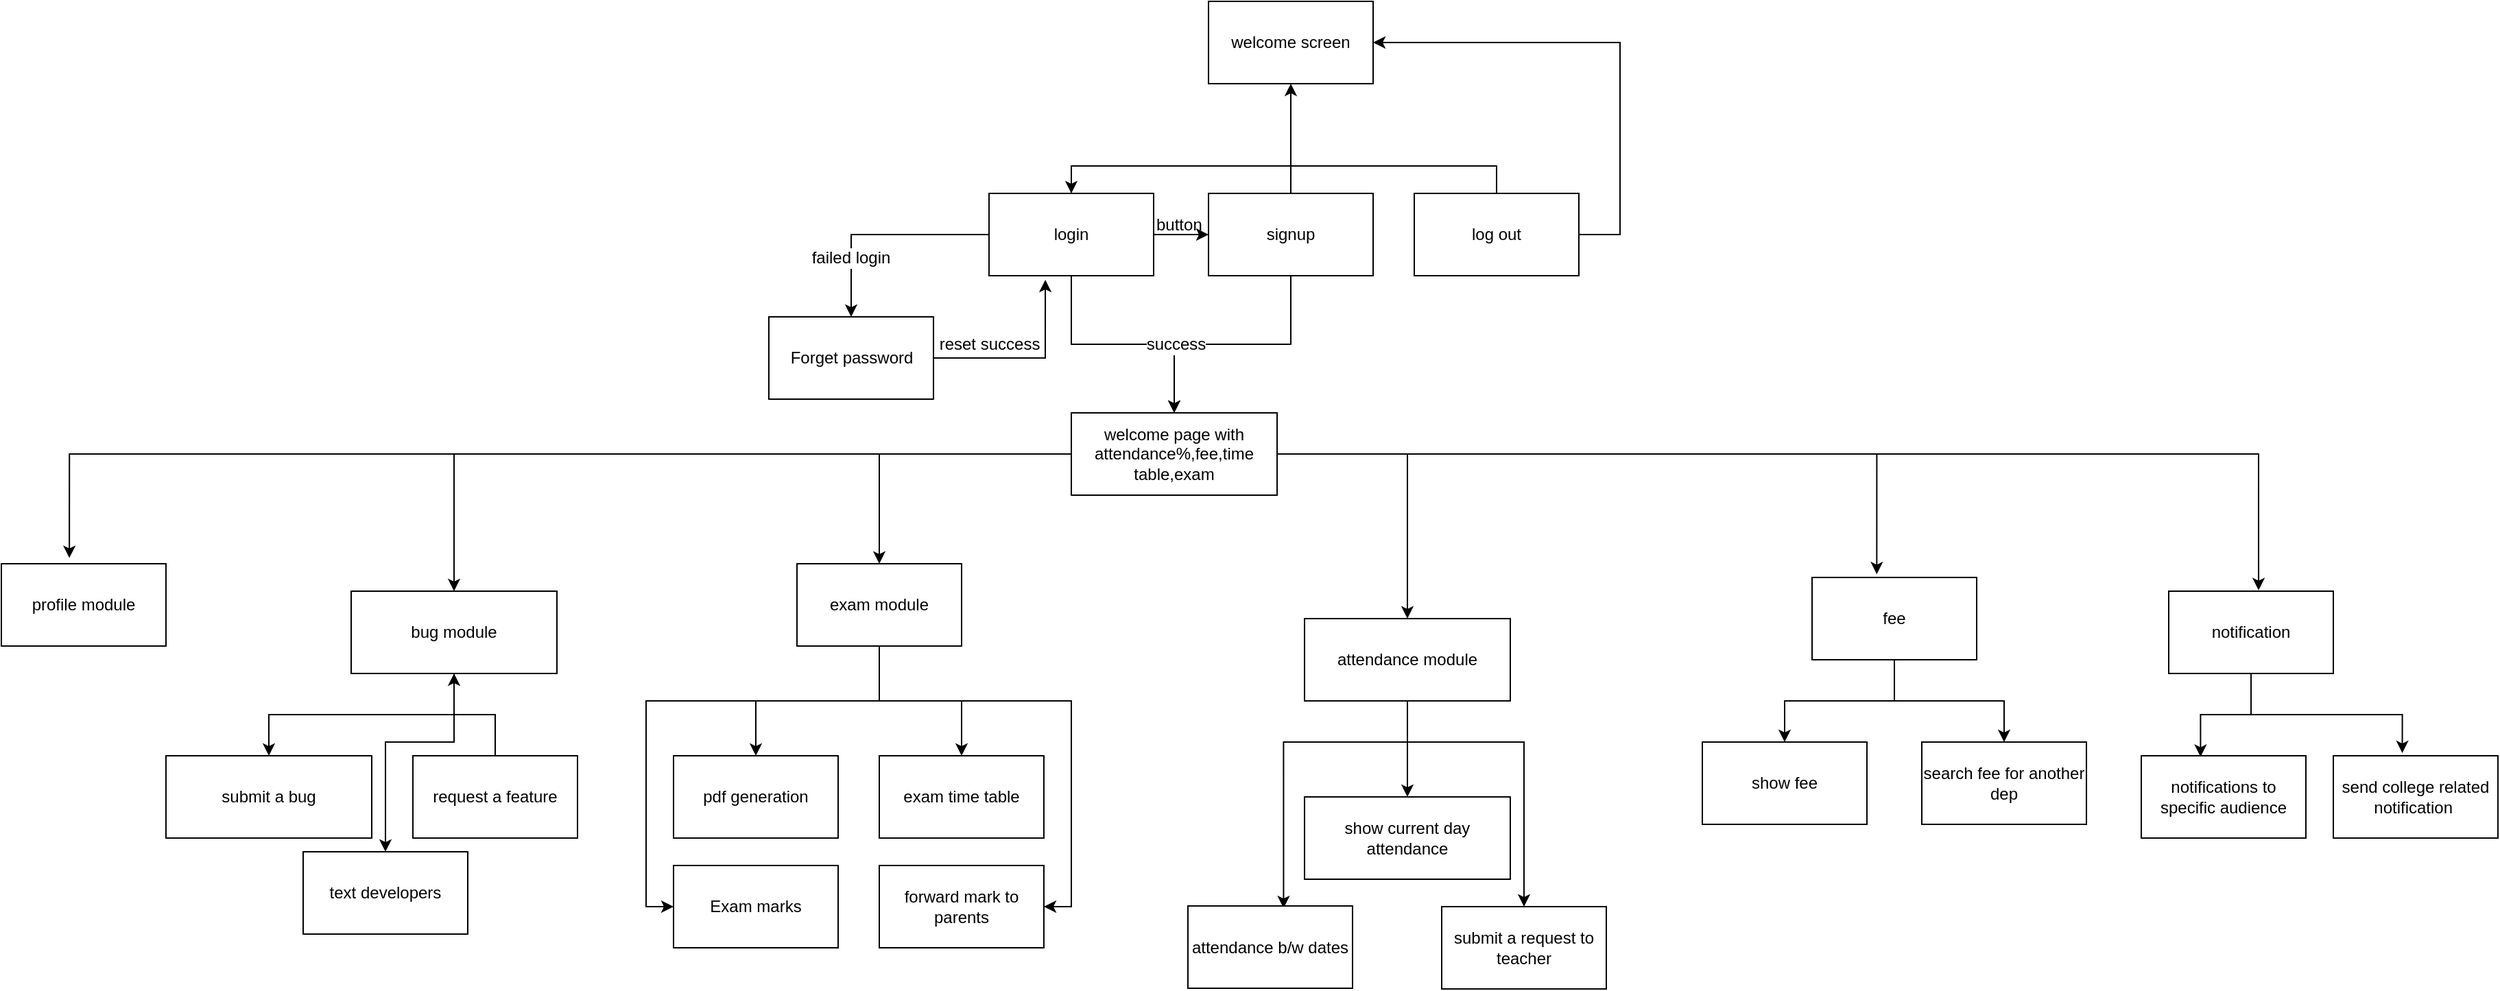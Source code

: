<mxfile version="12.0.2" type="github" pages="1"><diagram id="XsYMoXDEissvmg9fgZtv" name="Page-1"><mxGraphModel dx="2811" dy="2107" grid="1" gridSize="10" guides="1" tooltips="1" connect="1" arrows="1" fold="1" page="1" pageScale="1" pageWidth="850" pageHeight="1100" math="0" shadow="0"><root><mxCell id="0"/><mxCell id="1" parent="0"/><mxCell id="U1-epk3t8P4ibe0VvNz2-8" style="edgeStyle=orthogonalEdgeStyle;rounded=0;orthogonalLoop=1;jettySize=auto;html=1;entryX=0.5;entryY=0;entryDx=0;entryDy=0;" parent="1" source="U1-epk3t8P4ibe0VvNz2-1" target="U1-epk3t8P4ibe0VvNz2-2" edge="1"><mxGeometry relative="1" as="geometry"/></mxCell><mxCell id="U1-epk3t8P4ibe0VvNz2-15" value="" style="edgeStyle=orthogonalEdgeStyle;rounded=0;orthogonalLoop=1;jettySize=auto;html=1;" parent="1" source="U1-epk3t8P4ibe0VvNz2-1" target="U1-epk3t8P4ibe0VvNz2-14" edge="1"><mxGeometry relative="1" as="geometry"/></mxCell><mxCell id="U1-epk3t8P4ibe0VvNz2-16" value="&lt;div&gt;failed login&lt;/div&gt;" style="text;html=1;resizable=0;points=[];align=center;verticalAlign=middle;labelBackgroundColor=#ffffff;" parent="U1-epk3t8P4ibe0VvNz2-15" vertex="1" connectable="0"><mxGeometry x="0.254" y="17" relative="1" as="geometry"><mxPoint x="-18" y="17" as="offset"/></mxGeometry></mxCell><mxCell id="U1-epk3t8P4ibe0VvNz2-21" value="" style="edgeStyle=orthogonalEdgeStyle;rounded=0;orthogonalLoop=1;jettySize=auto;html=1;entryX=0;entryY=0.5;entryDx=0;entryDy=0;" parent="1" source="U1-epk3t8P4ibe0VvNz2-1" target="U1-epk3t8P4ibe0VvNz2-5" edge="1"><mxGeometry x="0.341" y="10" relative="1" as="geometry"><mxPoint as="offset"/></mxGeometry></mxCell><mxCell id="U1-epk3t8P4ibe0VvNz2-1" value="login" style="rounded=0;whiteSpace=wrap;html=1;" parent="1" vertex="1"><mxGeometry x="40" y="30" width="120" height="60" as="geometry"/></mxCell><mxCell id="U1-epk3t8P4ibe0VvNz2-17" style="edgeStyle=orthogonalEdgeStyle;rounded=0;orthogonalLoop=1;jettySize=auto;html=1;entryX=0.342;entryY=1.05;entryDx=0;entryDy=0;entryPerimeter=0;" parent="1" source="U1-epk3t8P4ibe0VvNz2-14" target="U1-epk3t8P4ibe0VvNz2-1" edge="1"><mxGeometry relative="1" as="geometry"/></mxCell><mxCell id="U1-epk3t8P4ibe0VvNz2-18" value="&lt;div&gt;reset success&lt;/div&gt;" style="text;html=1;resizable=0;points=[];align=center;verticalAlign=middle;labelBackgroundColor=#ffffff;" parent="U1-epk3t8P4ibe0VvNz2-17" vertex="1" connectable="0"><mxGeometry x="-0.517" y="-2" relative="1" as="geometry"><mxPoint x="7" y="-12.5" as="offset"/></mxGeometry></mxCell><mxCell id="U1-epk3t8P4ibe0VvNz2-14" value="Forget password" style="rounded=0;whiteSpace=wrap;html=1;" parent="1" vertex="1"><mxGeometry x="-120.5" y="120" width="120" height="60" as="geometry"/></mxCell><mxCell id="U1-epk3t8P4ibe0VvNz2-11" style="edgeStyle=orthogonalEdgeStyle;rounded=0;orthogonalLoop=1;jettySize=auto;html=1;entryX=0.5;entryY=0;entryDx=0;entryDy=0;" parent="1" source="U1-epk3t8P4ibe0VvNz2-5" target="U1-epk3t8P4ibe0VvNz2-2" edge="1"><mxGeometry relative="1" as="geometry"/></mxCell><mxCell id="U1-epk3t8P4ibe0VvNz2-12" value="success" style="text;html=1;resizable=0;points=[];align=center;verticalAlign=middle;labelBackgroundColor=#ffffff;" parent="U1-epk3t8P4ibe0VvNz2-11" vertex="1" connectable="0"><mxGeometry x="0.461" y="1" relative="1" as="geometry"><mxPoint as="offset"/></mxGeometry></mxCell><mxCell id="1_6uFWgwCHTL7-LoDcYR-2" value="" style="edgeStyle=orthogonalEdgeStyle;rounded=0;orthogonalLoop=1;jettySize=auto;html=1;" edge="1" parent="1" source="U1-epk3t8P4ibe0VvNz2-5" target="1_6uFWgwCHTL7-LoDcYR-1"><mxGeometry relative="1" as="geometry"/></mxCell><mxCell id="U1-epk3t8P4ibe0VvNz2-5" value="signup" style="rounded=0;whiteSpace=wrap;html=1;" parent="1" vertex="1"><mxGeometry x="200" y="30" width="120" height="60" as="geometry"/></mxCell><mxCell id="1_6uFWgwCHTL7-LoDcYR-1" value="welcome screen" style="rounded=0;whiteSpace=wrap;html=1;" vertex="1" parent="1"><mxGeometry x="200" y="-110" width="120" height="60" as="geometry"/></mxCell><mxCell id="U1-epk3t8P4ibe0VvNz2-30" style="edgeStyle=orthogonalEdgeStyle;rounded=0;orthogonalLoop=1;jettySize=auto;html=1;" parent="1" source="U1-epk3t8P4ibe0VvNz2-2" target="U1-epk3t8P4ibe0VvNz2-29" edge="1"><mxGeometry relative="1" as="geometry"/></mxCell><mxCell id="U1-epk3t8P4ibe0VvNz2-32" value="" style="edgeStyle=orthogonalEdgeStyle;rounded=0;orthogonalLoop=1;jettySize=auto;html=1;" parent="1" source="U1-epk3t8P4ibe0VvNz2-2" target="U1-epk3t8P4ibe0VvNz2-31" edge="1"><mxGeometry relative="1" as="geometry"/></mxCell><mxCell id="U1-epk3t8P4ibe0VvNz2-37" style="edgeStyle=orthogonalEdgeStyle;rounded=0;orthogonalLoop=1;jettySize=auto;html=1;entryX=0.393;entryY=-0.039;entryDx=0;entryDy=0;entryPerimeter=0;" parent="1" source="U1-epk3t8P4ibe0VvNz2-2" target="U1-epk3t8P4ibe0VvNz2-34" edge="1"><mxGeometry relative="1" as="geometry"/></mxCell><mxCell id="U1-epk3t8P4ibe0VvNz2-38" style="edgeStyle=orthogonalEdgeStyle;rounded=0;orthogonalLoop=1;jettySize=auto;html=1;exitX=1;exitY=0.5;exitDx=0;exitDy=0;entryX=0.546;entryY=-0.011;entryDx=0;entryDy=0;entryPerimeter=0;" parent="1" source="U1-epk3t8P4ibe0VvNz2-2" target="U1-epk3t8P4ibe0VvNz2-36" edge="1"><mxGeometry relative="1" as="geometry"/></mxCell><mxCell id="1_6uFWgwCHTL7-LoDcYR-44" style="edgeStyle=orthogonalEdgeStyle;rounded=0;orthogonalLoop=1;jettySize=auto;html=1;entryX=0.413;entryY=-0.07;entryDx=0;entryDy=0;entryPerimeter=0;" edge="1" parent="1" source="U1-epk3t8P4ibe0VvNz2-2" target="1_6uFWgwCHTL7-LoDcYR-43"><mxGeometry relative="1" as="geometry"/></mxCell><mxCell id="1_6uFWgwCHTL7-LoDcYR-45" style="edgeStyle=orthogonalEdgeStyle;rounded=0;orthogonalLoop=1;jettySize=auto;html=1;" edge="1" parent="1" source="U1-epk3t8P4ibe0VvNz2-2" target="U1-epk3t8P4ibe0VvNz2-27"><mxGeometry relative="1" as="geometry"/></mxCell><mxCell id="U1-epk3t8P4ibe0VvNz2-2" value="&lt;div&gt;welcome page with attendance%,fee,time table,exam&lt;br&gt;&lt;/div&gt;" style="rounded=0;whiteSpace=wrap;html=1;" parent="1" vertex="1"><mxGeometry x="100" y="190" width="150" height="60" as="geometry"/></mxCell><mxCell id="1_6uFWgwCHTL7-LoDcYR-19" value="" style="edgeStyle=orthogonalEdgeStyle;rounded=0;orthogonalLoop=1;jettySize=auto;html=1;" edge="1" parent="1" source="U1-epk3t8P4ibe0VvNz2-31" target="1_6uFWgwCHTL7-LoDcYR-16"><mxGeometry relative="1" as="geometry"/></mxCell><mxCell id="1_6uFWgwCHTL7-LoDcYR-22" style="edgeStyle=orthogonalEdgeStyle;rounded=0;orthogonalLoop=1;jettySize=auto;html=1;entryX=0.581;entryY=0.027;entryDx=0;entryDy=0;entryPerimeter=0;" edge="1" parent="1" source="U1-epk3t8P4ibe0VvNz2-31" target="1_6uFWgwCHTL7-LoDcYR-20"><mxGeometry relative="1" as="geometry"><Array as="points"><mxPoint x="345" y="430"/><mxPoint x="255" y="430"/></Array></mxGeometry></mxCell><mxCell id="1_6uFWgwCHTL7-LoDcYR-23" style="edgeStyle=orthogonalEdgeStyle;rounded=0;orthogonalLoop=1;jettySize=auto;html=1;" edge="1" parent="1" source="U1-epk3t8P4ibe0VvNz2-31" target="1_6uFWgwCHTL7-LoDcYR-21"><mxGeometry relative="1" as="geometry"><Array as="points"><mxPoint x="345" y="430"/><mxPoint x="430" y="430"/></Array></mxGeometry></mxCell><mxCell id="U1-epk3t8P4ibe0VvNz2-31" value="&lt;div&gt;attendance module&lt;br&gt;&lt;/div&gt;" style="rounded=0;whiteSpace=wrap;html=1;" parent="1" vertex="1"><mxGeometry x="270" y="340" width="150" height="60" as="geometry"/></mxCell><mxCell id="1_6uFWgwCHTL7-LoDcYR-16" value="&lt;div&gt;show current day attendance&lt;/div&gt;" style="rounded=0;whiteSpace=wrap;html=1;" vertex="1" parent="1"><mxGeometry x="270" y="470" width="150" height="60" as="geometry"/></mxCell><mxCell id="1_6uFWgwCHTL7-LoDcYR-36" value="" style="edgeStyle=orthogonalEdgeStyle;rounded=0;orthogonalLoop=1;jettySize=auto;html=1;" edge="1" parent="1" source="U1-epk3t8P4ibe0VvNz2-27" target="1_6uFWgwCHTL7-LoDcYR-35"><mxGeometry relative="1" as="geometry"/></mxCell><mxCell id="1_6uFWgwCHTL7-LoDcYR-42" style="edgeStyle=orthogonalEdgeStyle;rounded=0;orthogonalLoop=1;jettySize=auto;html=1;entryX=0.5;entryY=0;entryDx=0;entryDy=0;" edge="1" parent="1" source="U1-epk3t8P4ibe0VvNz2-27" target="1_6uFWgwCHTL7-LoDcYR-39"><mxGeometry relative="1" as="geometry"><Array as="points"><mxPoint x="-350" y="430"/><mxPoint x="-400" y="430"/></Array></mxGeometry></mxCell><mxCell id="U1-epk3t8P4ibe0VvNz2-27" value="&lt;div&gt;bug module&lt;br&gt;&lt;/div&gt;" style="rounded=0;whiteSpace=wrap;html=1;" parent="1" vertex="1"><mxGeometry x="-425" y="320" width="150" height="60" as="geometry"/></mxCell><mxCell id="1_6uFWgwCHTL7-LoDcYR-35" value="submit a bug" style="rounded=0;whiteSpace=wrap;html=1;" vertex="1" parent="1"><mxGeometry x="-560" y="440" width="150" height="60" as="geometry"/></mxCell><mxCell id="U1-epk3t8P4ibe0VvNz2-20" style="edgeStyle=orthogonalEdgeStyle;rounded=0;orthogonalLoop=1;jettySize=auto;html=1;exitX=0.5;exitY=0;exitDx=0;exitDy=0;entryX=0.5;entryY=0;entryDx=0;entryDy=0;" parent="1" source="U1-epk3t8P4ibe0VvNz2-19" target="U1-epk3t8P4ibe0VvNz2-1" edge="1"><mxGeometry relative="1" as="geometry"/></mxCell><mxCell id="1_6uFWgwCHTL7-LoDcYR-3" style="edgeStyle=orthogonalEdgeStyle;rounded=0;orthogonalLoop=1;jettySize=auto;html=1;entryX=1;entryY=0.5;entryDx=0;entryDy=0;" edge="1" parent="1" source="U1-epk3t8P4ibe0VvNz2-19" target="1_6uFWgwCHTL7-LoDcYR-1"><mxGeometry relative="1" as="geometry"><Array as="points"><mxPoint x="500" y="60"/><mxPoint x="500" y="-80"/></Array></mxGeometry></mxCell><mxCell id="U1-epk3t8P4ibe0VvNz2-19" value="log out" style="rounded=0;whiteSpace=wrap;html=1;" parent="1" vertex="1"><mxGeometry x="350" y="30" width="120" height="60" as="geometry"/></mxCell><mxCell id="U1-epk3t8P4ibe0VvNz2-22" value="button" style="text;html=1;resizable=0;points=[];autosize=1;align=left;verticalAlign=top;spacingTop=-4;" parent="1" vertex="1"><mxGeometry x="160" y="43" width="50" height="20" as="geometry"/></mxCell><mxCell id="U1-epk3t8P4ibe0VvNz2-40" value="" style="edgeStyle=orthogonalEdgeStyle;rounded=0;orthogonalLoop=1;jettySize=auto;html=1;" parent="1" source="U1-epk3t8P4ibe0VvNz2-29" target="U1-epk3t8P4ibe0VvNz2-39" edge="1"><mxGeometry relative="1" as="geometry"/></mxCell><mxCell id="U1-epk3t8P4ibe0VvNz2-41" style="edgeStyle=orthogonalEdgeStyle;rounded=0;orthogonalLoop=1;jettySize=auto;html=1;entryX=0.5;entryY=0;entryDx=0;entryDy=0;" parent="1" source="U1-epk3t8P4ibe0VvNz2-29" target="U1-epk3t8P4ibe0VvNz2-42" edge="1"><mxGeometry relative="1" as="geometry"><mxPoint x="20.0" y="430" as="targetPoint"/></mxGeometry></mxCell><mxCell id="1_6uFWgwCHTL7-LoDcYR-5" style="edgeStyle=orthogonalEdgeStyle;rounded=0;orthogonalLoop=1;jettySize=auto;html=1;" edge="1" parent="1" source="U1-epk3t8P4ibe0VvNz2-29" target="U1-epk3t8P4ibe0VvNz2-43"><mxGeometry relative="1" as="geometry"><Array as="points"><mxPoint x="-40" y="400"/><mxPoint x="-210" y="400"/><mxPoint x="-210" y="550"/></Array></mxGeometry></mxCell><mxCell id="1_6uFWgwCHTL7-LoDcYR-15" style="edgeStyle=orthogonalEdgeStyle;rounded=0;orthogonalLoop=1;jettySize=auto;html=1;" edge="1" parent="1" source="U1-epk3t8P4ibe0VvNz2-29" target="1_6uFWgwCHTL7-LoDcYR-14"><mxGeometry relative="1" as="geometry"><Array as="points"><mxPoint x="-40" y="400"/><mxPoint x="100" y="400"/><mxPoint x="100" y="550"/></Array></mxGeometry></mxCell><mxCell id="U1-epk3t8P4ibe0VvNz2-29" value="exam module" style="rounded=0;whiteSpace=wrap;html=1;" parent="1" vertex="1"><mxGeometry x="-100" y="300" width="120" height="60" as="geometry"/></mxCell><mxCell id="U1-epk3t8P4ibe0VvNz2-39" value="pdf generation" style="rounded=0;whiteSpace=wrap;html=1;" parent="1" vertex="1"><mxGeometry x="-190" y="440" width="120" height="60" as="geometry"/></mxCell><mxCell id="1_6uFWgwCHTL7-LoDcYR-25" value="" style="edgeStyle=orthogonalEdgeStyle;rounded=0;orthogonalLoop=1;jettySize=auto;html=1;" edge="1" parent="1" source="U1-epk3t8P4ibe0VvNz2-34" target="1_6uFWgwCHTL7-LoDcYR-24"><mxGeometry relative="1" as="geometry"/></mxCell><mxCell id="1_6uFWgwCHTL7-LoDcYR-28" style="edgeStyle=orthogonalEdgeStyle;rounded=0;orthogonalLoop=1;jettySize=auto;html=1;" edge="1" parent="1" source="U1-epk3t8P4ibe0VvNz2-34" target="1_6uFWgwCHTL7-LoDcYR-27"><mxGeometry relative="1" as="geometry"/></mxCell><mxCell id="U1-epk3t8P4ibe0VvNz2-34" value="fee" style="rounded=0;whiteSpace=wrap;html=1;" parent="1" vertex="1"><mxGeometry x="640" y="310" width="120" height="60" as="geometry"/></mxCell><mxCell id="1_6uFWgwCHTL7-LoDcYR-24" value="show fee" style="rounded=0;whiteSpace=wrap;html=1;" vertex="1" parent="1"><mxGeometry x="560" y="430" width="120" height="60" as="geometry"/></mxCell><mxCell id="1_6uFWgwCHTL7-LoDcYR-33" style="edgeStyle=orthogonalEdgeStyle;rounded=0;orthogonalLoop=1;jettySize=auto;html=1;entryX=0.36;entryY=0.013;entryDx=0;entryDy=0;entryPerimeter=0;" edge="1" parent="1" source="U1-epk3t8P4ibe0VvNz2-36" target="1_6uFWgwCHTL7-LoDcYR-32"><mxGeometry relative="1" as="geometry"/></mxCell><mxCell id="1_6uFWgwCHTL7-LoDcYR-34" style="edgeStyle=orthogonalEdgeStyle;rounded=0;orthogonalLoop=1;jettySize=auto;html=1;entryX=0.419;entryY=-0.033;entryDx=0;entryDy=0;entryPerimeter=0;" edge="1" parent="1" source="U1-epk3t8P4ibe0VvNz2-36" target="1_6uFWgwCHTL7-LoDcYR-31"><mxGeometry relative="1" as="geometry"/></mxCell><mxCell id="U1-epk3t8P4ibe0VvNz2-36" value="notification" style="rounded=0;whiteSpace=wrap;html=1;" parent="1" vertex="1"><mxGeometry x="900" y="320" width="120" height="60" as="geometry"/></mxCell><mxCell id="U1-epk3t8P4ibe0VvNz2-42" value="exam time table" style="rounded=0;whiteSpace=wrap;html=1;" parent="1" vertex="1"><mxGeometry x="-40" y="440" width="120" height="60" as="geometry"/></mxCell><mxCell id="U1-epk3t8P4ibe0VvNz2-43" value="Exam marks" style="rounded=0;whiteSpace=wrap;html=1;" parent="1" vertex="1"><mxGeometry x="-190" y="520" width="120" height="60" as="geometry"/></mxCell><mxCell id="1_6uFWgwCHTL7-LoDcYR-14" value="forward mark to parents" style="rounded=0;whiteSpace=wrap;html=1;" vertex="1" parent="1"><mxGeometry x="-40" y="520" width="120" height="60" as="geometry"/></mxCell><mxCell id="1_6uFWgwCHTL7-LoDcYR-20" value="attendance b/w dates" style="rounded=0;whiteSpace=wrap;html=1;" vertex="1" parent="1"><mxGeometry x="185" y="549.5" width="120" height="60" as="geometry"/></mxCell><mxCell id="1_6uFWgwCHTL7-LoDcYR-21" value="submit a request to teacher" style="rounded=0;whiteSpace=wrap;html=1;" vertex="1" parent="1"><mxGeometry x="370" y="550" width="120" height="60" as="geometry"/></mxCell><mxCell id="1_6uFWgwCHTL7-LoDcYR-27" value="search fee for another dep" style="rounded=0;whiteSpace=wrap;html=1;" vertex="1" parent="1"><mxGeometry x="720" y="430" width="120" height="60" as="geometry"/></mxCell><mxCell id="1_6uFWgwCHTL7-LoDcYR-31" value="send college related notification&amp;nbsp; " style="rounded=0;whiteSpace=wrap;html=1;" vertex="1" parent="1"><mxGeometry x="1020" y="440" width="120" height="60" as="geometry"/></mxCell><mxCell id="1_6uFWgwCHTL7-LoDcYR-32" value="notifications to specific audience" style="rounded=0;whiteSpace=wrap;html=1;" vertex="1" parent="1"><mxGeometry x="880" y="440" width="120" height="60" as="geometry"/></mxCell><mxCell id="1_6uFWgwCHTL7-LoDcYR-38" value="" style="edgeStyle=orthogonalEdgeStyle;rounded=0;orthogonalLoop=1;jettySize=auto;html=1;" edge="1" parent="1" source="1_6uFWgwCHTL7-LoDcYR-37" target="U1-epk3t8P4ibe0VvNz2-27"><mxGeometry relative="1" as="geometry"/></mxCell><mxCell id="1_6uFWgwCHTL7-LoDcYR-37" value="request a feature" style="rounded=0;whiteSpace=wrap;html=1;" vertex="1" parent="1"><mxGeometry x="-380" y="440" width="120" height="60" as="geometry"/></mxCell><mxCell id="1_6uFWgwCHTL7-LoDcYR-39" value="text developers" style="rounded=0;whiteSpace=wrap;html=1;" vertex="1" parent="1"><mxGeometry x="-460" y="510" width="120" height="60" as="geometry"/></mxCell><mxCell id="1_6uFWgwCHTL7-LoDcYR-43" value="profile module" style="rounded=0;whiteSpace=wrap;html=1;" vertex="1" parent="1"><mxGeometry x="-680" y="300" width="120" height="60" as="geometry"/></mxCell></root></mxGraphModel></diagram></mxfile>